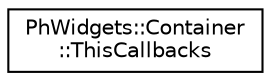 digraph "Graphical Class Hierarchy"
{
  edge [fontname="Helvetica",fontsize="10",labelfontname="Helvetica",labelfontsize="10"];
  node [fontname="Helvetica",fontsize="10",shape=record];
  rankdir="LR";
  Node0 [label="PhWidgets::Container\l::ThisCallbacks",height=0.2,width=0.4,color="black", fillcolor="white", style="filled",URL="$struct_ph_widgets_1_1_container_1_1_this_callbacks.html"];
}
